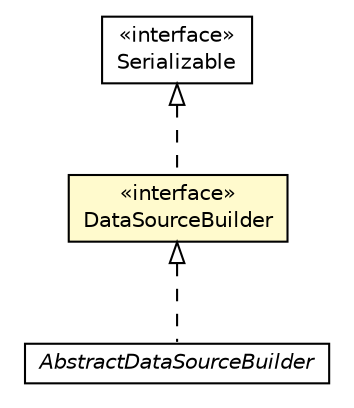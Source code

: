 #!/usr/local/bin/dot
#
# Class diagram 
# Generated by UMLGraph version R5_6_6-8-g8d7759 (http://www.umlgraph.org/)
#

digraph G {
	edge [fontname="Helvetica",fontsize=10,labelfontname="Helvetica",labelfontsize=10];
	node [fontname="Helvetica",fontsize=10,shape=plaintext];
	nodesep=0.25;
	ranksep=0.5;
	// org.dayatang.dsrouter.builder.DataSourceBuilder
	c36064 [label=<<table title="org.dayatang.dsrouter.builder.DataSourceBuilder" border="0" cellborder="1" cellspacing="0" cellpadding="2" port="p" bgcolor="lemonChiffon" href="./DataSourceBuilder.html">
		<tr><td><table border="0" cellspacing="0" cellpadding="1">
<tr><td align="center" balign="center"> &#171;interface&#187; </td></tr>
<tr><td align="center" balign="center"> DataSourceBuilder </td></tr>
		</table></td></tr>
		</table>>, URL="./DataSourceBuilder.html", fontname="Helvetica", fontcolor="black", fontsize=10.0];
	// org.dayatang.dsrouter.builder.AbstractDataSourceBuilder
	c36065 [label=<<table title="org.dayatang.dsrouter.builder.AbstractDataSourceBuilder" border="0" cellborder="1" cellspacing="0" cellpadding="2" port="p" href="./AbstractDataSourceBuilder.html">
		<tr><td><table border="0" cellspacing="0" cellpadding="1">
<tr><td align="center" balign="center"><font face="Helvetica-Oblique"> AbstractDataSourceBuilder </font></td></tr>
		</table></td></tr>
		</table>>, URL="./AbstractDataSourceBuilder.html", fontname="Helvetica", fontcolor="black", fontsize=10.0];
	//org.dayatang.dsrouter.builder.DataSourceBuilder implements java.io.Serializable
	c36141:p -> c36064:p [dir=back,arrowtail=empty,style=dashed];
	//org.dayatang.dsrouter.builder.AbstractDataSourceBuilder implements org.dayatang.dsrouter.builder.DataSourceBuilder
	c36064:p -> c36065:p [dir=back,arrowtail=empty,style=dashed];
	// java.io.Serializable
	c36141 [label=<<table title="java.io.Serializable" border="0" cellborder="1" cellspacing="0" cellpadding="2" port="p" href="http://download.oracle.com/javase/7/docs/api/java/io/Serializable.html">
		<tr><td><table border="0" cellspacing="0" cellpadding="1">
<tr><td align="center" balign="center"> &#171;interface&#187; </td></tr>
<tr><td align="center" balign="center"> Serializable </td></tr>
		</table></td></tr>
		</table>>, URL="http://download.oracle.com/javase/7/docs/api/java/io/Serializable.html", fontname="Helvetica", fontcolor="black", fontsize=10.0];
}

